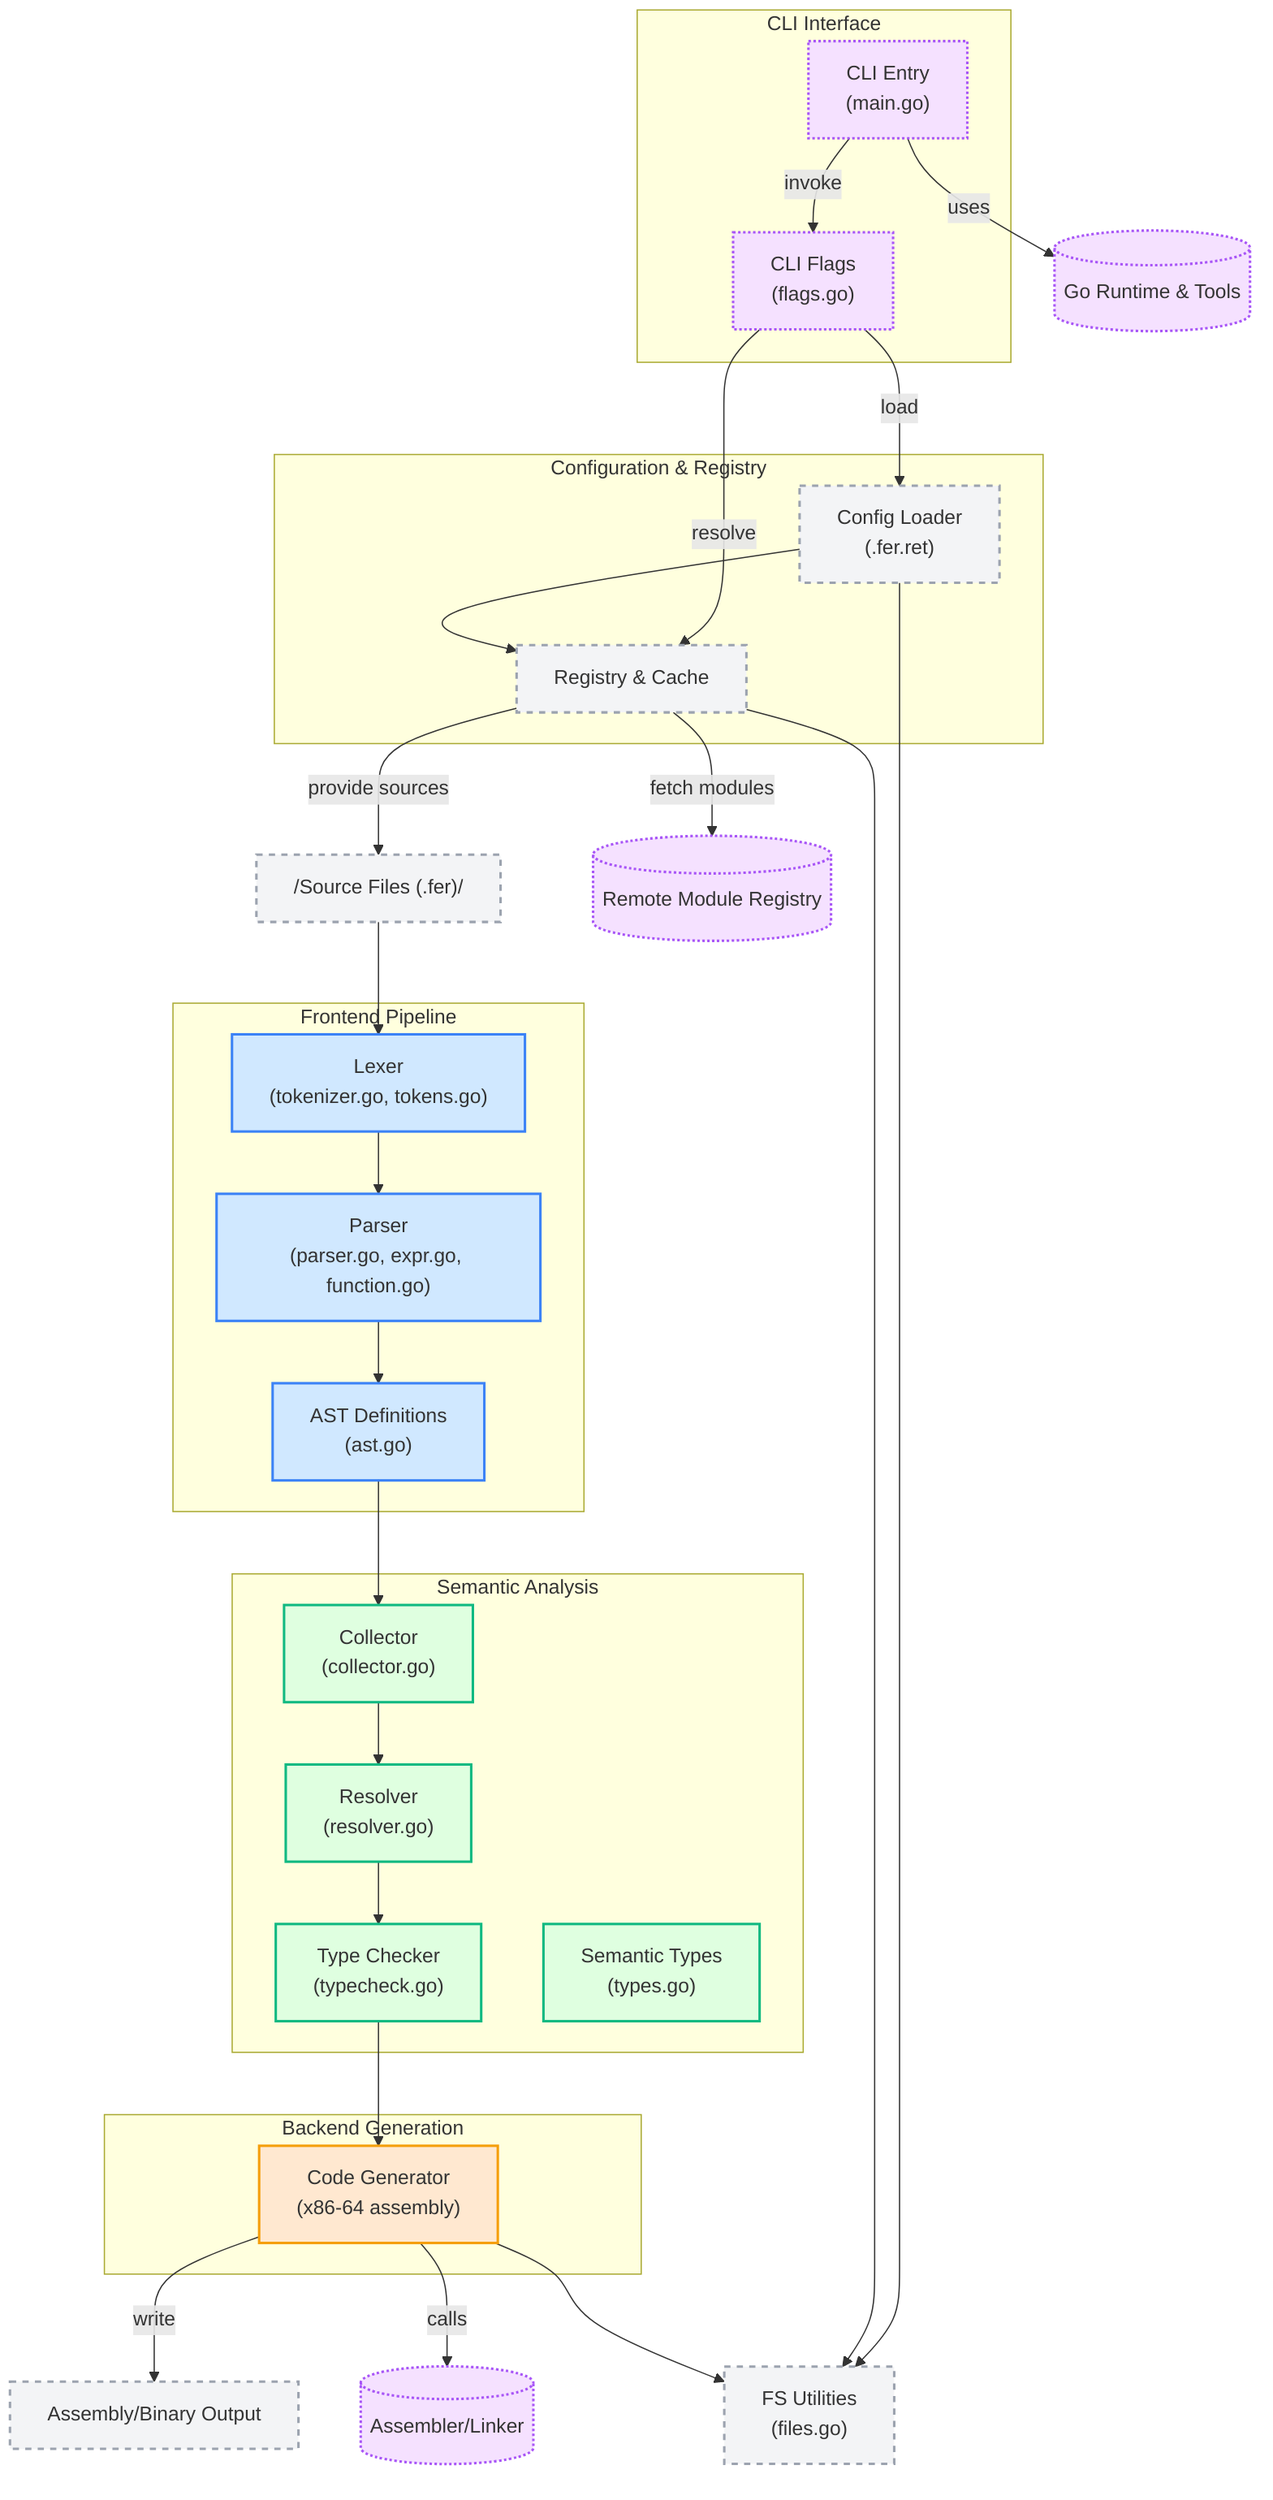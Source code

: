 flowchart TD
    %% CLI Interface
    subgraph "CLI Interface"
        CLI_Main["CLI Entry\n(main.go)"]:::external
        CLI_Flags["CLI Flags\n(flags.go)"]:::external
    end

    %% Configuration & Registry
    subgraph "Configuration & Registry" 
        Config["Config Loader\n(.fer.ret)"]:::io
        Registry["Registry & Cache"]:::io
    end

    %% Compiler Pipeline
    subgraph "Frontend Pipeline"
        Lexer["Lexer\n(tokenizer.go, tokens.go)"]:::frontend
        Parser["Parser\n(parser.go, expr.go, function.go)"]:::frontend
        AST["AST Definitions\n(ast.go)"]:::frontend
    end

    subgraph "Semantic Analysis"
        Collector["Collector\n(collector.go)"]:::semantic
        Resolver["Resolver\n(resolver.go)"]:::semantic
        TypeChecker["Type Checker\n(typecheck.go)"]:::semantic
        STypes["Semantic Types\n(types.go)"]:::semantic
    end

    subgraph "Backend Generation"
        CodeGen["Code Generator\n(x86-64 assembly)"]:::backend
    end

    %% I/O & External Services
    SourceFiles["/Source Files (.fer)/"]:::io
    Output["Assembly/Binary Output"]:::io
    FSUtils["FS Utilities\n(files.go)"]:::io
    RemoteReg[(Remote Module Registry)]:::external
    GoRuntime[(Go Runtime & Tools)]:::external
    Assembler[(Assembler/Linker)]:::external

    %% Data Flow
    CLI_Main -->|invoke| CLI_Flags
    CLI_Flags -->|load| Config
    CLI_Flags -->|resolve| Registry
    Config --> Registry
    Registry -->|fetch modules| RemoteReg
    Registry -->|provide sources| SourceFiles

    SourceFiles --> Lexer --> Parser --> AST
    AST --> Collector --> Resolver --> TypeChecker --> CodeGen
    CodeGen -->|write| Output

    Config --> FSUtils
    Registry --> FSUtils
    CodeGen --> FSUtils
    CodeGen -->|calls| Assembler
    CLI_Main -->|uses| GoRuntime

    %% Click Events
    click CLI_Main "https://github.com/itsfuad/ferret-compiler/blob/main/compiler/cmd/main.go"
    click CLI_Flags "https://github.com/itsfuad/ferret-compiler/blob/main/compiler/cmd/flags/flags.go"
    click Config "https://github.com/itsfuad/ferret-compiler/blob/main/compiler/internal/config/project.go"
    click Config "https://github.com/itsfuad/ferret-compiler/blob/main/compiler/toml/parser.go"
    click Registry "https://github.com/itsfuad/ferret-compiler/blob/main/compiler/internal/registry/config.go"
    click Registry "https://github.com/itsfuad/ferret-compiler/blob/main/compiler/internal/registry/lockfile.go"
    click Registry "https://github.com/itsfuad/ferret-compiler/blob/main/compiler/internal/registry/remote.go"
    click Lexer "https://github.com/itsfuad/ferret-compiler/blob/main/compiler/internal/frontend/lexer/tokenizer.go"
    click Lexer "https://github.com/itsfuad/ferret-compiler/blob/main/compiler/internal/frontend/lexer/tokens.go"
    click Parser "https://github.com/itsfuad/ferret-compiler/blob/main/compiler/internal/frontend/parser/parser.go"
    click AST "https://github.com/itsfuad/ferret-compiler/blob/main/compiler/internal/frontend/ast/ast.go"
    click Collector "https://github.com/itsfuad/ferret-compiler/blob/main/compiler/internal/semantic/collector/collector.go"
    click Resolver "https://github.com/itsfuad/ferret-compiler/blob/main/compiler/internal/semantic/resolver/resolver.go"
    click TypeChecker "https://github.com/itsfuad/ferret-compiler/blob/main/compiler/internal/semantic/typecheck/typecheck.go"
    click STypes "https://github.com/itsfuad/ferret-compiler/blob/main/compiler/internal/semantic/stype/types.go"
    click FSUtils "https://github.com/itsfuad/ferret-compiler/blob/main/compiler/internal/utils/fs/files.go"

    %% Styles
    classDef frontend fill:#D0E8FF,stroke:#3B82F6,stroke-width:2px
    classDef semantic fill:#DFFFE0,stroke:#10B981,stroke-width:2px
    classDef backend fill:#FFE8D0,stroke:#F59E0B,stroke-width:2px
    classDef io fill:#F3F4F6,stroke:#9CA3AF,stroke-width:2px,stroke-dasharray: 5 5
    classDef external fill:#F5E1FF,stroke:#A855F7,stroke-width:2px,stroke-dasharray: 2 2